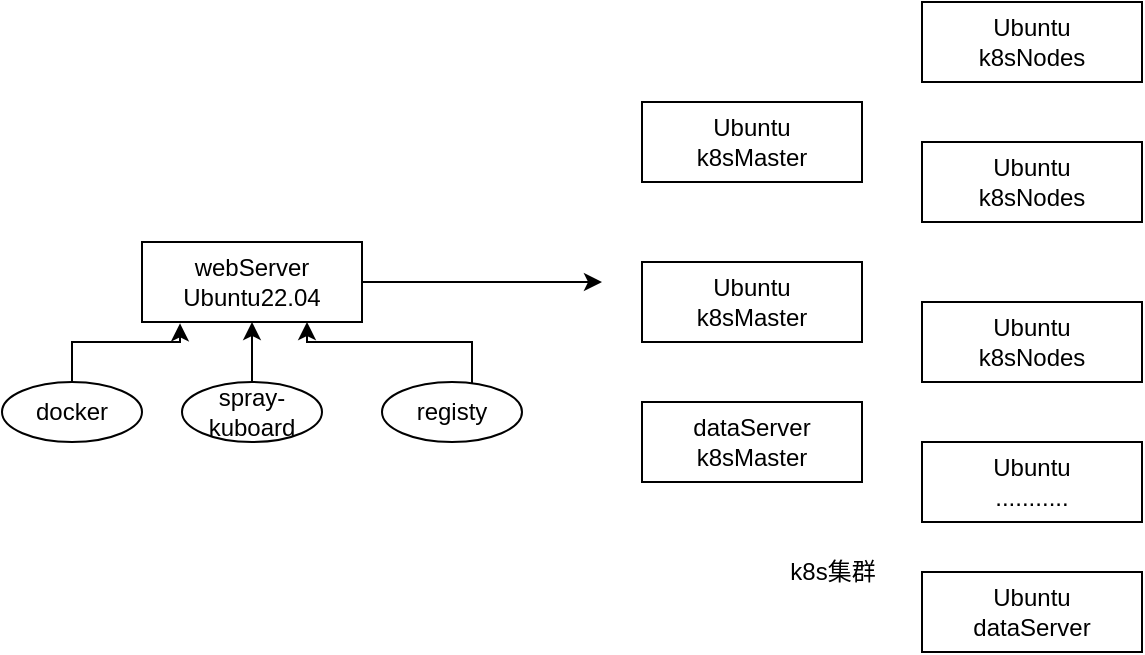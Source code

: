 <mxfile version="22.1.3" type="github">
  <diagram name="第 1 页" id="i8u_OBD3O_TQcKY7orfp">
    <mxGraphModel dx="1621" dy="432" grid="1" gridSize="10" guides="1" tooltips="1" connect="1" arrows="1" fold="1" page="1" pageScale="1" pageWidth="827" pageHeight="1169" background="#ffffff" math="0" shadow="0">
      <root>
        <mxCell id="0" />
        <mxCell id="1" parent="0" />
        <mxCell id="NINAPxGtuBQYfsfIf3ee-2" value="Ubuntu&lt;br&gt;k8sNodes" style="rounded=0;whiteSpace=wrap;html=1;" parent="1" vertex="1">
          <mxGeometry x="200" y="260" width="110" height="40" as="geometry" />
        </mxCell>
        <mxCell id="NINAPxGtuBQYfsfIf3ee-6" value="Ubuntu&lt;br&gt;dataServer" style="rounded=0;whiteSpace=wrap;html=1;" parent="1" vertex="1">
          <mxGeometry x="200" y="545" width="110" height="40" as="geometry" />
        </mxCell>
        <mxCell id="NINAPxGtuBQYfsfIf3ee-7" value="Ubuntu&lt;br&gt;k8sNodes" style="rounded=0;whiteSpace=wrap;html=1;" parent="1" vertex="1">
          <mxGeometry x="200" y="410" width="110" height="40" as="geometry" />
        </mxCell>
        <mxCell id="NINAPxGtuBQYfsfIf3ee-8" value="Ubuntu&lt;br&gt;k8sNodes" style="rounded=0;whiteSpace=wrap;html=1;" parent="1" vertex="1">
          <mxGeometry x="200" y="330" width="110" height="40" as="geometry" />
        </mxCell>
        <mxCell id="NINAPxGtuBQYfsfIf3ee-45" style="edgeStyle=orthogonalEdgeStyle;rounded=0;orthogonalLoop=1;jettySize=auto;html=1;" parent="1" source="NINAPxGtuBQYfsfIf3ee-33" edge="1">
          <mxGeometry relative="1" as="geometry">
            <mxPoint x="40" y="400" as="targetPoint" />
          </mxGeometry>
        </mxCell>
        <mxCell id="NINAPxGtuBQYfsfIf3ee-33" value="webServer&lt;br&gt;Ubuntu22.04" style="rounded=0;whiteSpace=wrap;html=1;" parent="1" vertex="1">
          <mxGeometry x="-190" y="380" width="110" height="40" as="geometry" />
        </mxCell>
        <mxCell id="NINAPxGtuBQYfsfIf3ee-46" value="k8s集群" style="text;html=1;align=center;verticalAlign=middle;resizable=0;points=[];autosize=1;" parent="1" vertex="1">
          <mxGeometry x="120" y="530" width="70" height="30" as="geometry" />
        </mxCell>
        <mxCell id="qvz7UbXK8W9iCngONPpW-1" value="docker" style="ellipse;whiteSpace=wrap;html=1;" parent="1" vertex="1">
          <mxGeometry x="-260" y="450" width="70" height="30" as="geometry" />
        </mxCell>
        <mxCell id="qvz7UbXK8W9iCngONPpW-6" style="edgeStyle=orthogonalEdgeStyle;rounded=0;orthogonalLoop=1;jettySize=auto;html=1;exitX=0.5;exitY=0;exitDx=0;exitDy=0;entryX=0.5;entryY=1;entryDx=0;entryDy=0;" parent="1" source="qvz7UbXK8W9iCngONPpW-2" target="NINAPxGtuBQYfsfIf3ee-33" edge="1">
          <mxGeometry relative="1" as="geometry" />
        </mxCell>
        <mxCell id="qvz7UbXK8W9iCngONPpW-2" value="spray-kuboard" style="ellipse;whiteSpace=wrap;html=1;" parent="1" vertex="1">
          <mxGeometry x="-170" y="450" width="70" height="30" as="geometry" />
        </mxCell>
        <mxCell id="qvz7UbXK8W9iCngONPpW-7" style="edgeStyle=orthogonalEdgeStyle;rounded=0;orthogonalLoop=1;jettySize=auto;html=1;entryX=0.75;entryY=1;entryDx=0;entryDy=0;" parent="1" source="qvz7UbXK8W9iCngONPpW-4" target="NINAPxGtuBQYfsfIf3ee-33" edge="1">
          <mxGeometry relative="1" as="geometry">
            <Array as="points">
              <mxPoint x="-25" y="430" />
              <mxPoint x="-107" y="430" />
            </Array>
          </mxGeometry>
        </mxCell>
        <mxCell id="qvz7UbXK8W9iCngONPpW-4" value="registy" style="ellipse;whiteSpace=wrap;html=1;" parent="1" vertex="1">
          <mxGeometry x="-70" y="450" width="70" height="30" as="geometry" />
        </mxCell>
        <mxCell id="qvz7UbXK8W9iCngONPpW-5" style="edgeStyle=orthogonalEdgeStyle;rounded=0;orthogonalLoop=1;jettySize=auto;html=1;exitX=0.5;exitY=0;exitDx=0;exitDy=0;entryX=0.173;entryY=1.017;entryDx=0;entryDy=0;entryPerimeter=0;" parent="1" source="qvz7UbXK8W9iCngONPpW-1" target="NINAPxGtuBQYfsfIf3ee-33" edge="1">
          <mxGeometry relative="1" as="geometry" />
        </mxCell>
        <mxCell id="53lafkm3msvrPaQ8JH2_-3" value="Ubuntu&lt;br&gt;k8sMaster" style="rounded=0;whiteSpace=wrap;html=1;" vertex="1" parent="1">
          <mxGeometry x="60" y="310" width="110" height="40" as="geometry" />
        </mxCell>
        <mxCell id="53lafkm3msvrPaQ8JH2_-4" value="Ubuntu&lt;br&gt;k8sMaster" style="rounded=0;whiteSpace=wrap;html=1;" vertex="1" parent="1">
          <mxGeometry x="60" y="390" width="110" height="40" as="geometry" />
        </mxCell>
        <mxCell id="53lafkm3msvrPaQ8JH2_-5" value="dataServer&lt;br&gt;k8sMaster" style="rounded=0;whiteSpace=wrap;html=1;" vertex="1" parent="1">
          <mxGeometry x="60" y="460" width="110" height="40" as="geometry" />
        </mxCell>
        <mxCell id="53lafkm3msvrPaQ8JH2_-6" value="Ubuntu&lt;br&gt;..........." style="rounded=0;whiteSpace=wrap;html=1;" vertex="1" parent="1">
          <mxGeometry x="200" y="480" width="110" height="40" as="geometry" />
        </mxCell>
      </root>
    </mxGraphModel>
  </diagram>
</mxfile>
